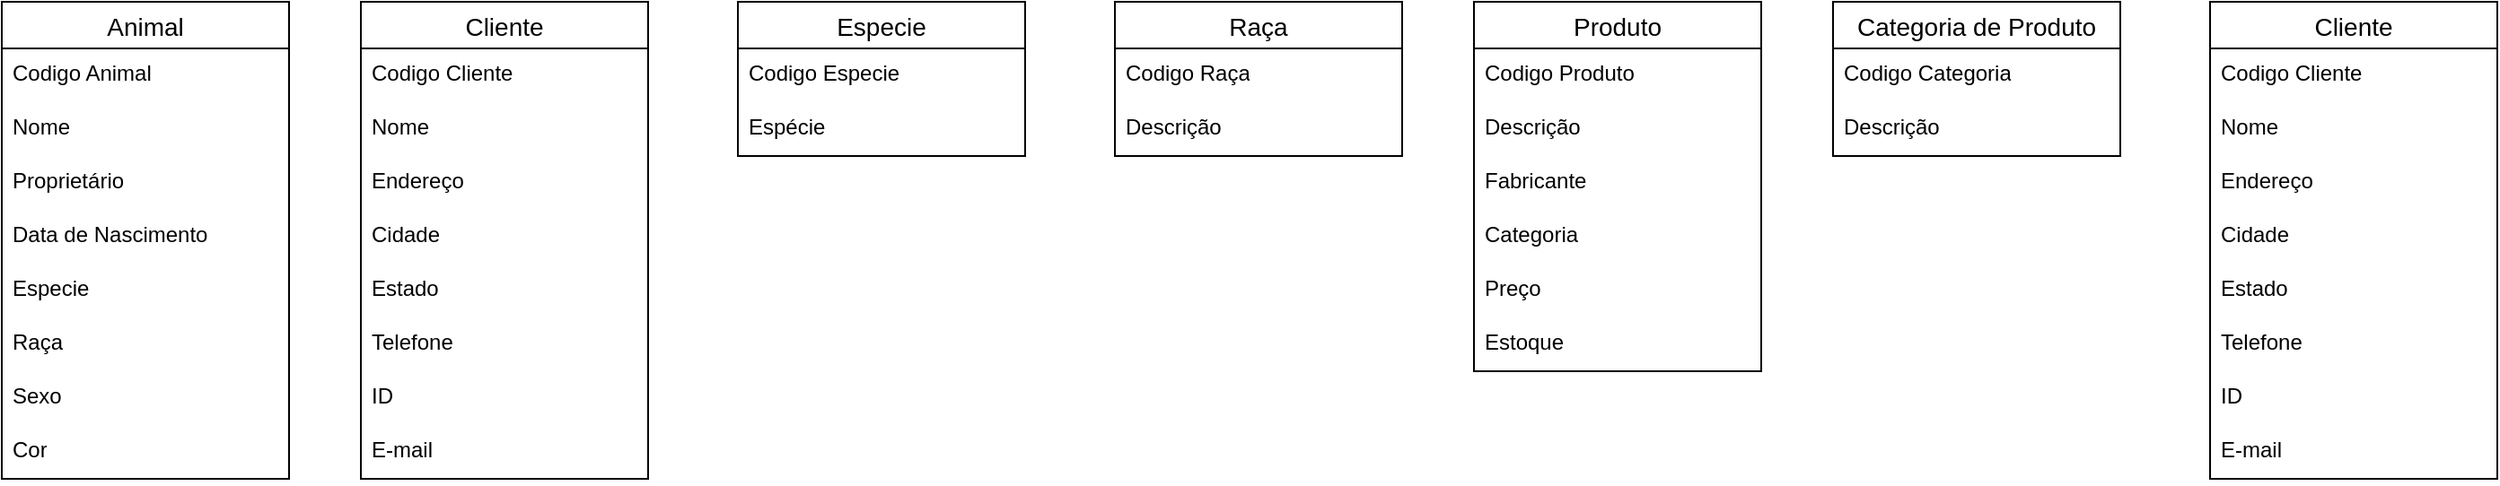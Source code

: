 <mxfile version="22.0.0" type="github">
  <diagram name="Página-1" id="ZrA-hHJ0svuS0dq6kswA">
    <mxGraphModel dx="515" dy="573" grid="1" gridSize="10" guides="1" tooltips="1" connect="1" arrows="1" fold="1" page="1" pageScale="1" pageWidth="827" pageHeight="1169" math="0" shadow="0">
      <root>
        <mxCell id="0" />
        <mxCell id="1" parent="0" />
        <mxCell id="Bo7M6a19OD1Z6Rpg5-J2-1" value="Animal" style="swimlane;fontStyle=0;childLayout=stackLayout;horizontal=1;startSize=26;horizontalStack=0;resizeParent=1;resizeParentMax=0;resizeLast=0;collapsible=1;marginBottom=0;align=center;fontSize=14;" vertex="1" parent="1">
          <mxGeometry x="240" y="110" width="160" height="266" as="geometry" />
        </mxCell>
        <mxCell id="Bo7M6a19OD1Z6Rpg5-J2-2" value="Codigo Animal" style="text;strokeColor=none;fillColor=none;spacingLeft=4;spacingRight=4;overflow=hidden;rotatable=0;points=[[0,0.5],[1,0.5]];portConstraint=eastwest;fontSize=12;whiteSpace=wrap;html=1;" vertex="1" parent="Bo7M6a19OD1Z6Rpg5-J2-1">
          <mxGeometry y="26" width="160" height="30" as="geometry" />
        </mxCell>
        <mxCell id="Bo7M6a19OD1Z6Rpg5-J2-3" value="Nome" style="text;strokeColor=none;fillColor=none;spacingLeft=4;spacingRight=4;overflow=hidden;rotatable=0;points=[[0,0.5],[1,0.5]];portConstraint=eastwest;fontSize=12;whiteSpace=wrap;html=1;" vertex="1" parent="Bo7M6a19OD1Z6Rpg5-J2-1">
          <mxGeometry y="56" width="160" height="30" as="geometry" />
        </mxCell>
        <mxCell id="Bo7M6a19OD1Z6Rpg5-J2-6" value="Proprietário" style="text;strokeColor=none;fillColor=none;spacingLeft=4;spacingRight=4;overflow=hidden;rotatable=0;points=[[0,0.5],[1,0.5]];portConstraint=eastwest;fontSize=12;whiteSpace=wrap;html=1;" vertex="1" parent="Bo7M6a19OD1Z6Rpg5-J2-1">
          <mxGeometry y="86" width="160" height="30" as="geometry" />
        </mxCell>
        <mxCell id="Bo7M6a19OD1Z6Rpg5-J2-7" value="Data de Nascimento" style="text;strokeColor=none;fillColor=none;spacingLeft=4;spacingRight=4;overflow=hidden;rotatable=0;points=[[0,0.5],[1,0.5]];portConstraint=eastwest;fontSize=12;whiteSpace=wrap;html=1;" vertex="1" parent="Bo7M6a19OD1Z6Rpg5-J2-1">
          <mxGeometry y="116" width="160" height="30" as="geometry" />
        </mxCell>
        <mxCell id="Bo7M6a19OD1Z6Rpg5-J2-4" value="Especie" style="text;strokeColor=none;fillColor=none;spacingLeft=4;spacingRight=4;overflow=hidden;rotatable=0;points=[[0,0.5],[1,0.5]];portConstraint=eastwest;fontSize=12;whiteSpace=wrap;html=1;" vertex="1" parent="Bo7M6a19OD1Z6Rpg5-J2-1">
          <mxGeometry y="146" width="160" height="30" as="geometry" />
        </mxCell>
        <mxCell id="Bo7M6a19OD1Z6Rpg5-J2-8" value="Raça" style="text;strokeColor=none;fillColor=none;spacingLeft=4;spacingRight=4;overflow=hidden;rotatable=0;points=[[0,0.5],[1,0.5]];portConstraint=eastwest;fontSize=12;whiteSpace=wrap;html=1;" vertex="1" parent="Bo7M6a19OD1Z6Rpg5-J2-1">
          <mxGeometry y="176" width="160" height="30" as="geometry" />
        </mxCell>
        <mxCell id="Bo7M6a19OD1Z6Rpg5-J2-9" value="Sexo" style="text;strokeColor=none;fillColor=none;spacingLeft=4;spacingRight=4;overflow=hidden;rotatable=0;points=[[0,0.5],[1,0.5]];portConstraint=eastwest;fontSize=12;whiteSpace=wrap;html=1;" vertex="1" parent="Bo7M6a19OD1Z6Rpg5-J2-1">
          <mxGeometry y="206" width="160" height="30" as="geometry" />
        </mxCell>
        <mxCell id="Bo7M6a19OD1Z6Rpg5-J2-10" value="Cor" style="text;strokeColor=none;fillColor=none;spacingLeft=4;spacingRight=4;overflow=hidden;rotatable=0;points=[[0,0.5],[1,0.5]];portConstraint=eastwest;fontSize=12;whiteSpace=wrap;html=1;" vertex="1" parent="Bo7M6a19OD1Z6Rpg5-J2-1">
          <mxGeometry y="236" width="160" height="30" as="geometry" />
        </mxCell>
        <mxCell id="Bo7M6a19OD1Z6Rpg5-J2-11" value="Cliente" style="swimlane;fontStyle=0;childLayout=stackLayout;horizontal=1;startSize=26;horizontalStack=0;resizeParent=1;resizeParentMax=0;resizeLast=0;collapsible=1;marginBottom=0;align=center;fontSize=14;" vertex="1" parent="1">
          <mxGeometry x="440" y="110" width="160" height="266" as="geometry" />
        </mxCell>
        <mxCell id="Bo7M6a19OD1Z6Rpg5-J2-12" value="Codigo Cliente" style="text;strokeColor=none;fillColor=none;spacingLeft=4;spacingRight=4;overflow=hidden;rotatable=0;points=[[0,0.5],[1,0.5]];portConstraint=eastwest;fontSize=12;whiteSpace=wrap;html=1;" vertex="1" parent="Bo7M6a19OD1Z6Rpg5-J2-11">
          <mxGeometry y="26" width="160" height="30" as="geometry" />
        </mxCell>
        <mxCell id="Bo7M6a19OD1Z6Rpg5-J2-13" value="Nome" style="text;strokeColor=none;fillColor=none;spacingLeft=4;spacingRight=4;overflow=hidden;rotatable=0;points=[[0,0.5],[1,0.5]];portConstraint=eastwest;fontSize=12;whiteSpace=wrap;html=1;" vertex="1" parent="Bo7M6a19OD1Z6Rpg5-J2-11">
          <mxGeometry y="56" width="160" height="30" as="geometry" />
        </mxCell>
        <mxCell id="Bo7M6a19OD1Z6Rpg5-J2-14" value="Endereço" style="text;strokeColor=none;fillColor=none;spacingLeft=4;spacingRight=4;overflow=hidden;rotatable=0;points=[[0,0.5],[1,0.5]];portConstraint=eastwest;fontSize=12;whiteSpace=wrap;html=1;" vertex="1" parent="Bo7M6a19OD1Z6Rpg5-J2-11">
          <mxGeometry y="86" width="160" height="30" as="geometry" />
        </mxCell>
        <mxCell id="Bo7M6a19OD1Z6Rpg5-J2-15" value="Cidade" style="text;strokeColor=none;fillColor=none;spacingLeft=4;spacingRight=4;overflow=hidden;rotatable=0;points=[[0,0.5],[1,0.5]];portConstraint=eastwest;fontSize=12;whiteSpace=wrap;html=1;" vertex="1" parent="Bo7M6a19OD1Z6Rpg5-J2-11">
          <mxGeometry y="116" width="160" height="30" as="geometry" />
        </mxCell>
        <mxCell id="Bo7M6a19OD1Z6Rpg5-J2-16" value="Estado" style="text;strokeColor=none;fillColor=none;spacingLeft=4;spacingRight=4;overflow=hidden;rotatable=0;points=[[0,0.5],[1,0.5]];portConstraint=eastwest;fontSize=12;whiteSpace=wrap;html=1;" vertex="1" parent="Bo7M6a19OD1Z6Rpg5-J2-11">
          <mxGeometry y="146" width="160" height="30" as="geometry" />
        </mxCell>
        <mxCell id="Bo7M6a19OD1Z6Rpg5-J2-17" value="Telefone" style="text;strokeColor=none;fillColor=none;spacingLeft=4;spacingRight=4;overflow=hidden;rotatable=0;points=[[0,0.5],[1,0.5]];portConstraint=eastwest;fontSize=12;whiteSpace=wrap;html=1;" vertex="1" parent="Bo7M6a19OD1Z6Rpg5-J2-11">
          <mxGeometry y="176" width="160" height="30" as="geometry" />
        </mxCell>
        <mxCell id="Bo7M6a19OD1Z6Rpg5-J2-18" value="ID" style="text;strokeColor=none;fillColor=none;spacingLeft=4;spacingRight=4;overflow=hidden;rotatable=0;points=[[0,0.5],[1,0.5]];portConstraint=eastwest;fontSize=12;whiteSpace=wrap;html=1;" vertex="1" parent="Bo7M6a19OD1Z6Rpg5-J2-11">
          <mxGeometry y="206" width="160" height="30" as="geometry" />
        </mxCell>
        <mxCell id="Bo7M6a19OD1Z6Rpg5-J2-19" value="E-mail" style="text;strokeColor=none;fillColor=none;spacingLeft=4;spacingRight=4;overflow=hidden;rotatable=0;points=[[0,0.5],[1,0.5]];portConstraint=eastwest;fontSize=12;whiteSpace=wrap;html=1;" vertex="1" parent="Bo7M6a19OD1Z6Rpg5-J2-11">
          <mxGeometry y="236" width="160" height="30" as="geometry" />
        </mxCell>
        <mxCell id="Bo7M6a19OD1Z6Rpg5-J2-21" value="Especie" style="swimlane;fontStyle=0;childLayout=stackLayout;horizontal=1;startSize=26;horizontalStack=0;resizeParent=1;resizeParentMax=0;resizeLast=0;collapsible=1;marginBottom=0;align=center;fontSize=14;" vertex="1" parent="1">
          <mxGeometry x="650" y="110" width="160" height="86" as="geometry" />
        </mxCell>
        <mxCell id="Bo7M6a19OD1Z6Rpg5-J2-22" value="Codigo Especie" style="text;strokeColor=none;fillColor=none;spacingLeft=4;spacingRight=4;overflow=hidden;rotatable=0;points=[[0,0.5],[1,0.5]];portConstraint=eastwest;fontSize=12;whiteSpace=wrap;html=1;" vertex="1" parent="Bo7M6a19OD1Z6Rpg5-J2-21">
          <mxGeometry y="26" width="160" height="30" as="geometry" />
        </mxCell>
        <mxCell id="Bo7M6a19OD1Z6Rpg5-J2-23" value="Espécie" style="text;strokeColor=none;fillColor=none;spacingLeft=4;spacingRight=4;overflow=hidden;rotatable=0;points=[[0,0.5],[1,0.5]];portConstraint=eastwest;fontSize=12;whiteSpace=wrap;html=1;" vertex="1" parent="Bo7M6a19OD1Z6Rpg5-J2-21">
          <mxGeometry y="56" width="160" height="30" as="geometry" />
        </mxCell>
        <mxCell id="Bo7M6a19OD1Z6Rpg5-J2-30" value="Raça" style="swimlane;fontStyle=0;childLayout=stackLayout;horizontal=1;startSize=26;horizontalStack=0;resizeParent=1;resizeParentMax=0;resizeLast=0;collapsible=1;marginBottom=0;align=center;fontSize=14;" vertex="1" parent="1">
          <mxGeometry x="860" y="110" width="160" height="86" as="geometry" />
        </mxCell>
        <mxCell id="Bo7M6a19OD1Z6Rpg5-J2-31" value="Codigo Raça" style="text;strokeColor=none;fillColor=none;spacingLeft=4;spacingRight=4;overflow=hidden;rotatable=0;points=[[0,0.5],[1,0.5]];portConstraint=eastwest;fontSize=12;whiteSpace=wrap;html=1;" vertex="1" parent="Bo7M6a19OD1Z6Rpg5-J2-30">
          <mxGeometry y="26" width="160" height="30" as="geometry" />
        </mxCell>
        <mxCell id="Bo7M6a19OD1Z6Rpg5-J2-32" value="Descrição" style="text;strokeColor=none;fillColor=none;spacingLeft=4;spacingRight=4;overflow=hidden;rotatable=0;points=[[0,0.5],[1,0.5]];portConstraint=eastwest;fontSize=12;whiteSpace=wrap;html=1;" vertex="1" parent="Bo7M6a19OD1Z6Rpg5-J2-30">
          <mxGeometry y="56" width="160" height="30" as="geometry" />
        </mxCell>
        <mxCell id="Bo7M6a19OD1Z6Rpg5-J2-33" value="Produto" style="swimlane;fontStyle=0;childLayout=stackLayout;horizontal=1;startSize=26;horizontalStack=0;resizeParent=1;resizeParentMax=0;resizeLast=0;collapsible=1;marginBottom=0;align=center;fontSize=14;" vertex="1" parent="1">
          <mxGeometry x="1060" y="110" width="160" height="206" as="geometry" />
        </mxCell>
        <mxCell id="Bo7M6a19OD1Z6Rpg5-J2-34" value="Codigo Produto" style="text;strokeColor=none;fillColor=none;spacingLeft=4;spacingRight=4;overflow=hidden;rotatable=0;points=[[0,0.5],[1,0.5]];portConstraint=eastwest;fontSize=12;whiteSpace=wrap;html=1;" vertex="1" parent="Bo7M6a19OD1Z6Rpg5-J2-33">
          <mxGeometry y="26" width="160" height="30" as="geometry" />
        </mxCell>
        <mxCell id="Bo7M6a19OD1Z6Rpg5-J2-35" value="Descrição" style="text;strokeColor=none;fillColor=none;spacingLeft=4;spacingRight=4;overflow=hidden;rotatable=0;points=[[0,0.5],[1,0.5]];portConstraint=eastwest;fontSize=12;whiteSpace=wrap;html=1;" vertex="1" parent="Bo7M6a19OD1Z6Rpg5-J2-33">
          <mxGeometry y="56" width="160" height="30" as="geometry" />
        </mxCell>
        <mxCell id="Bo7M6a19OD1Z6Rpg5-J2-36" value="Fabricante" style="text;strokeColor=none;fillColor=none;spacingLeft=4;spacingRight=4;overflow=hidden;rotatable=0;points=[[0,0.5],[1,0.5]];portConstraint=eastwest;fontSize=12;whiteSpace=wrap;html=1;" vertex="1" parent="Bo7M6a19OD1Z6Rpg5-J2-33">
          <mxGeometry y="86" width="160" height="30" as="geometry" />
        </mxCell>
        <mxCell id="Bo7M6a19OD1Z6Rpg5-J2-37" value="Categoria" style="text;strokeColor=none;fillColor=none;spacingLeft=4;spacingRight=4;overflow=hidden;rotatable=0;points=[[0,0.5],[1,0.5]];portConstraint=eastwest;fontSize=12;whiteSpace=wrap;html=1;" vertex="1" parent="Bo7M6a19OD1Z6Rpg5-J2-33">
          <mxGeometry y="116" width="160" height="30" as="geometry" />
        </mxCell>
        <mxCell id="Bo7M6a19OD1Z6Rpg5-J2-38" value="Preço" style="text;strokeColor=none;fillColor=none;spacingLeft=4;spacingRight=4;overflow=hidden;rotatable=0;points=[[0,0.5],[1,0.5]];portConstraint=eastwest;fontSize=12;whiteSpace=wrap;html=1;" vertex="1" parent="Bo7M6a19OD1Z6Rpg5-J2-33">
          <mxGeometry y="146" width="160" height="30" as="geometry" />
        </mxCell>
        <mxCell id="Bo7M6a19OD1Z6Rpg5-J2-39" value="Estoque" style="text;strokeColor=none;fillColor=none;spacingLeft=4;spacingRight=4;overflow=hidden;rotatable=0;points=[[0,0.5],[1,0.5]];portConstraint=eastwest;fontSize=12;whiteSpace=wrap;html=1;" vertex="1" parent="Bo7M6a19OD1Z6Rpg5-J2-33">
          <mxGeometry y="176" width="160" height="30" as="geometry" />
        </mxCell>
        <mxCell id="Bo7M6a19OD1Z6Rpg5-J2-42" value="Categoria de Produto" style="swimlane;fontStyle=0;childLayout=stackLayout;horizontal=1;startSize=26;horizontalStack=0;resizeParent=1;resizeParentMax=0;resizeLast=0;collapsible=1;marginBottom=0;align=center;fontSize=14;" vertex="1" parent="1">
          <mxGeometry x="1260" y="110" width="160" height="86" as="geometry" />
        </mxCell>
        <mxCell id="Bo7M6a19OD1Z6Rpg5-J2-43" value="Codigo Categoria" style="text;strokeColor=none;fillColor=none;spacingLeft=4;spacingRight=4;overflow=hidden;rotatable=0;points=[[0,0.5],[1,0.5]];portConstraint=eastwest;fontSize=12;whiteSpace=wrap;html=1;" vertex="1" parent="Bo7M6a19OD1Z6Rpg5-J2-42">
          <mxGeometry y="26" width="160" height="30" as="geometry" />
        </mxCell>
        <mxCell id="Bo7M6a19OD1Z6Rpg5-J2-44" value="Descrição" style="text;strokeColor=none;fillColor=none;spacingLeft=4;spacingRight=4;overflow=hidden;rotatable=0;points=[[0,0.5],[1,0.5]];portConstraint=eastwest;fontSize=12;whiteSpace=wrap;html=1;" vertex="1" parent="Bo7M6a19OD1Z6Rpg5-J2-42">
          <mxGeometry y="56" width="160" height="30" as="geometry" />
        </mxCell>
        <mxCell id="Bo7M6a19OD1Z6Rpg5-J2-45" value="Cliente" style="swimlane;fontStyle=0;childLayout=stackLayout;horizontal=1;startSize=26;horizontalStack=0;resizeParent=1;resizeParentMax=0;resizeLast=0;collapsible=1;marginBottom=0;align=center;fontSize=14;" vertex="1" parent="1">
          <mxGeometry x="1470" y="110" width="160" height="266" as="geometry" />
        </mxCell>
        <mxCell id="Bo7M6a19OD1Z6Rpg5-J2-46" value="Codigo Cliente" style="text;strokeColor=none;fillColor=none;spacingLeft=4;spacingRight=4;overflow=hidden;rotatable=0;points=[[0,0.5],[1,0.5]];portConstraint=eastwest;fontSize=12;whiteSpace=wrap;html=1;" vertex="1" parent="Bo7M6a19OD1Z6Rpg5-J2-45">
          <mxGeometry y="26" width="160" height="30" as="geometry" />
        </mxCell>
        <mxCell id="Bo7M6a19OD1Z6Rpg5-J2-47" value="Nome" style="text;strokeColor=none;fillColor=none;spacingLeft=4;spacingRight=4;overflow=hidden;rotatable=0;points=[[0,0.5],[1,0.5]];portConstraint=eastwest;fontSize=12;whiteSpace=wrap;html=1;" vertex="1" parent="Bo7M6a19OD1Z6Rpg5-J2-45">
          <mxGeometry y="56" width="160" height="30" as="geometry" />
        </mxCell>
        <mxCell id="Bo7M6a19OD1Z6Rpg5-J2-48" value="Endereço" style="text;strokeColor=none;fillColor=none;spacingLeft=4;spacingRight=4;overflow=hidden;rotatable=0;points=[[0,0.5],[1,0.5]];portConstraint=eastwest;fontSize=12;whiteSpace=wrap;html=1;" vertex="1" parent="Bo7M6a19OD1Z6Rpg5-J2-45">
          <mxGeometry y="86" width="160" height="30" as="geometry" />
        </mxCell>
        <mxCell id="Bo7M6a19OD1Z6Rpg5-J2-49" value="Cidade" style="text;strokeColor=none;fillColor=none;spacingLeft=4;spacingRight=4;overflow=hidden;rotatable=0;points=[[0,0.5],[1,0.5]];portConstraint=eastwest;fontSize=12;whiteSpace=wrap;html=1;" vertex="1" parent="Bo7M6a19OD1Z6Rpg5-J2-45">
          <mxGeometry y="116" width="160" height="30" as="geometry" />
        </mxCell>
        <mxCell id="Bo7M6a19OD1Z6Rpg5-J2-50" value="Estado" style="text;strokeColor=none;fillColor=none;spacingLeft=4;spacingRight=4;overflow=hidden;rotatable=0;points=[[0,0.5],[1,0.5]];portConstraint=eastwest;fontSize=12;whiteSpace=wrap;html=1;" vertex="1" parent="Bo7M6a19OD1Z6Rpg5-J2-45">
          <mxGeometry y="146" width="160" height="30" as="geometry" />
        </mxCell>
        <mxCell id="Bo7M6a19OD1Z6Rpg5-J2-51" value="Telefone" style="text;strokeColor=none;fillColor=none;spacingLeft=4;spacingRight=4;overflow=hidden;rotatable=0;points=[[0,0.5],[1,0.5]];portConstraint=eastwest;fontSize=12;whiteSpace=wrap;html=1;" vertex="1" parent="Bo7M6a19OD1Z6Rpg5-J2-45">
          <mxGeometry y="176" width="160" height="30" as="geometry" />
        </mxCell>
        <mxCell id="Bo7M6a19OD1Z6Rpg5-J2-52" value="ID" style="text;strokeColor=none;fillColor=none;spacingLeft=4;spacingRight=4;overflow=hidden;rotatable=0;points=[[0,0.5],[1,0.5]];portConstraint=eastwest;fontSize=12;whiteSpace=wrap;html=1;" vertex="1" parent="Bo7M6a19OD1Z6Rpg5-J2-45">
          <mxGeometry y="206" width="160" height="30" as="geometry" />
        </mxCell>
        <mxCell id="Bo7M6a19OD1Z6Rpg5-J2-53" value="E-mail" style="text;strokeColor=none;fillColor=none;spacingLeft=4;spacingRight=4;overflow=hidden;rotatable=0;points=[[0,0.5],[1,0.5]];portConstraint=eastwest;fontSize=12;whiteSpace=wrap;html=1;" vertex="1" parent="Bo7M6a19OD1Z6Rpg5-J2-45">
          <mxGeometry y="236" width="160" height="30" as="geometry" />
        </mxCell>
      </root>
    </mxGraphModel>
  </diagram>
</mxfile>
